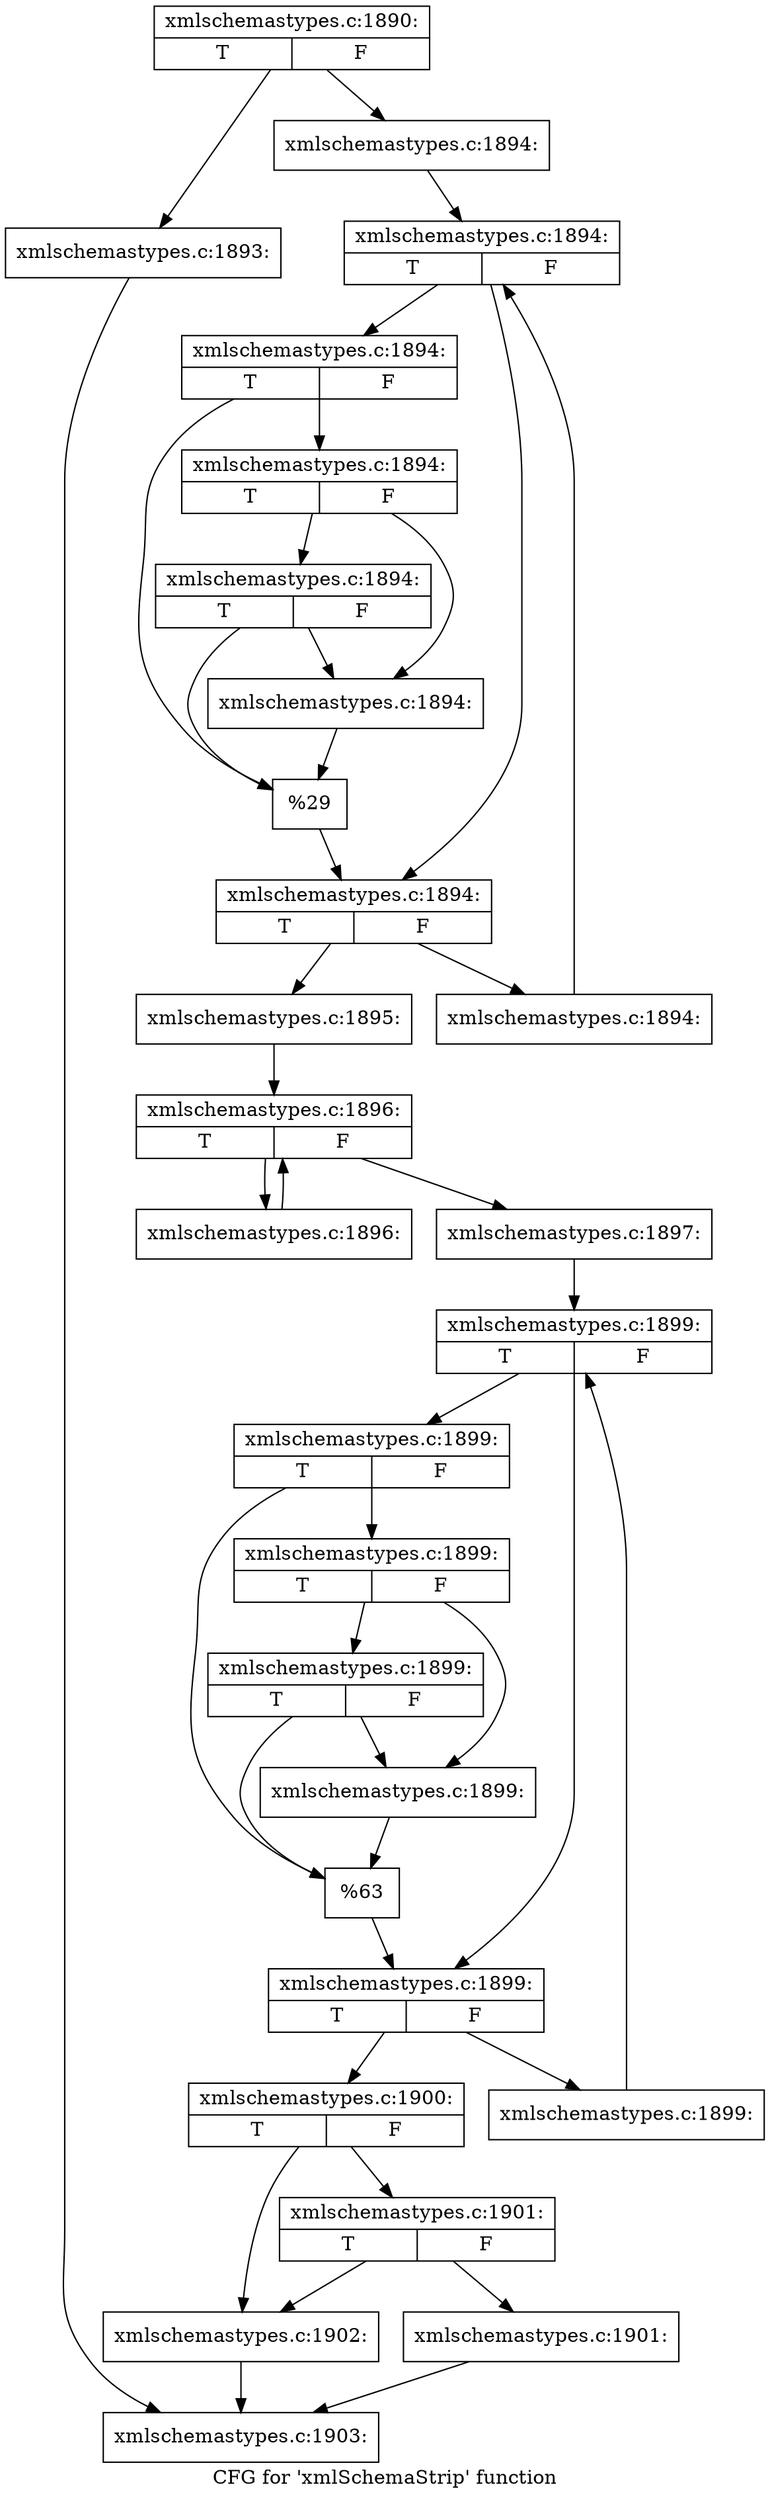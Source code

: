digraph "CFG for 'xmlSchemaStrip' function" {
	label="CFG for 'xmlSchemaStrip' function";

	Node0x57d1770 [shape=record,label="{xmlschemastypes.c:1890:|{<s0>T|<s1>F}}"];
	Node0x57d1770 -> Node0x57ed5a0;
	Node0x57d1770 -> Node0x57ed5f0;
	Node0x57ed5a0 [shape=record,label="{xmlschemastypes.c:1893:}"];
	Node0x57ed5a0 -> Node0x57ec9e0;
	Node0x57ed5f0 [shape=record,label="{xmlschemastypes.c:1894:}"];
	Node0x57ed5f0 -> Node0x57eda90;
	Node0x57eda90 [shape=record,label="{xmlschemastypes.c:1894:|{<s0>T|<s1>F}}"];
	Node0x57eda90 -> Node0x57edd40;
	Node0x57eda90 -> Node0x57edcf0;
	Node0x57edd40 [shape=record,label="{xmlschemastypes.c:1894:|{<s0>T|<s1>F}}"];
	Node0x57edd40 -> Node0x57ee110;
	Node0x57edd40 -> Node0x57ee1b0;
	Node0x57ee1b0 [shape=record,label="{xmlschemastypes.c:1894:|{<s0>T|<s1>F}}"];
	Node0x57ee1b0 -> Node0x57ee410;
	Node0x57ee1b0 -> Node0x57ee160;
	Node0x57ee410 [shape=record,label="{xmlschemastypes.c:1894:|{<s0>T|<s1>F}}"];
	Node0x57ee410 -> Node0x57ee110;
	Node0x57ee410 -> Node0x57ee160;
	Node0x57ee160 [shape=record,label="{xmlschemastypes.c:1894:}"];
	Node0x57ee160 -> Node0x57ee110;
	Node0x57ee110 [shape=record,label="{%29}"];
	Node0x57ee110 -> Node0x57edcf0;
	Node0x57edcf0 [shape=record,label="{xmlschemastypes.c:1894:|{<s0>T|<s1>F}}"];
	Node0x57edcf0 -> Node0x57ee8c0;
	Node0x57edcf0 -> Node0x57edc70;
	Node0x57ee8c0 [shape=record,label="{xmlschemastypes.c:1894:}"];
	Node0x57ee8c0 -> Node0x57eda90;
	Node0x57edc70 [shape=record,label="{xmlschemastypes.c:1895:}"];
	Node0x57edc70 -> Node0x57eefa0;
	Node0x57eefa0 [shape=record,label="{xmlschemastypes.c:1896:|{<s0>T|<s1>F}}"];
	Node0x57eefa0 -> Node0x57ef450;
	Node0x57eefa0 -> Node0x57ef1c0;
	Node0x57ef450 [shape=record,label="{xmlschemastypes.c:1896:}"];
	Node0x57ef450 -> Node0x57eefa0;
	Node0x57ef1c0 [shape=record,label="{xmlschemastypes.c:1897:}"];
	Node0x57ef1c0 -> Node0x57ef9c0;
	Node0x57ef9c0 [shape=record,label="{xmlschemastypes.c:1899:|{<s0>T|<s1>F}}"];
	Node0x57ef9c0 -> Node0x57efcb0;
	Node0x57ef9c0 -> Node0x57efc60;
	Node0x57efcb0 [shape=record,label="{xmlschemastypes.c:1899:|{<s0>T|<s1>F}}"];
	Node0x57efcb0 -> Node0x57efff0;
	Node0x57efcb0 -> Node0x57f0090;
	Node0x57f0090 [shape=record,label="{xmlschemastypes.c:1899:|{<s0>T|<s1>F}}"];
	Node0x57f0090 -> Node0x57f02f0;
	Node0x57f0090 -> Node0x57f0040;
	Node0x57f02f0 [shape=record,label="{xmlschemastypes.c:1899:|{<s0>T|<s1>F}}"];
	Node0x57f02f0 -> Node0x57efff0;
	Node0x57f02f0 -> Node0x57f0040;
	Node0x57f0040 [shape=record,label="{xmlschemastypes.c:1899:}"];
	Node0x57f0040 -> Node0x57efff0;
	Node0x57efff0 [shape=record,label="{%63}"];
	Node0x57efff0 -> Node0x57efc60;
	Node0x57efc60 [shape=record,label="{xmlschemastypes.c:1899:|{<s0>T|<s1>F}}"];
	Node0x57efc60 -> Node0x57f07a0;
	Node0x57efc60 -> Node0x57efbe0;
	Node0x57f07a0 [shape=record,label="{xmlschemastypes.c:1899:}"];
	Node0x57f07a0 -> Node0x57ef9c0;
	Node0x57efbe0 [shape=record,label="{xmlschemastypes.c:1900:|{<s0>T|<s1>F}}"];
	Node0x57efbe0 -> Node0x57f1060;
	Node0x57efbe0 -> Node0x57f1010;
	Node0x57f1060 [shape=record,label="{xmlschemastypes.c:1901:|{<s0>T|<s1>F}}"];
	Node0x57f1060 -> Node0x57f0fc0;
	Node0x57f1060 -> Node0x57f1010;
	Node0x57f0fc0 [shape=record,label="{xmlschemastypes.c:1901:}"];
	Node0x57f0fc0 -> Node0x57ec9e0;
	Node0x57f1010 [shape=record,label="{xmlschemastypes.c:1902:}"];
	Node0x57f1010 -> Node0x57ec9e0;
	Node0x57ec9e0 [shape=record,label="{xmlschemastypes.c:1903:}"];
}
